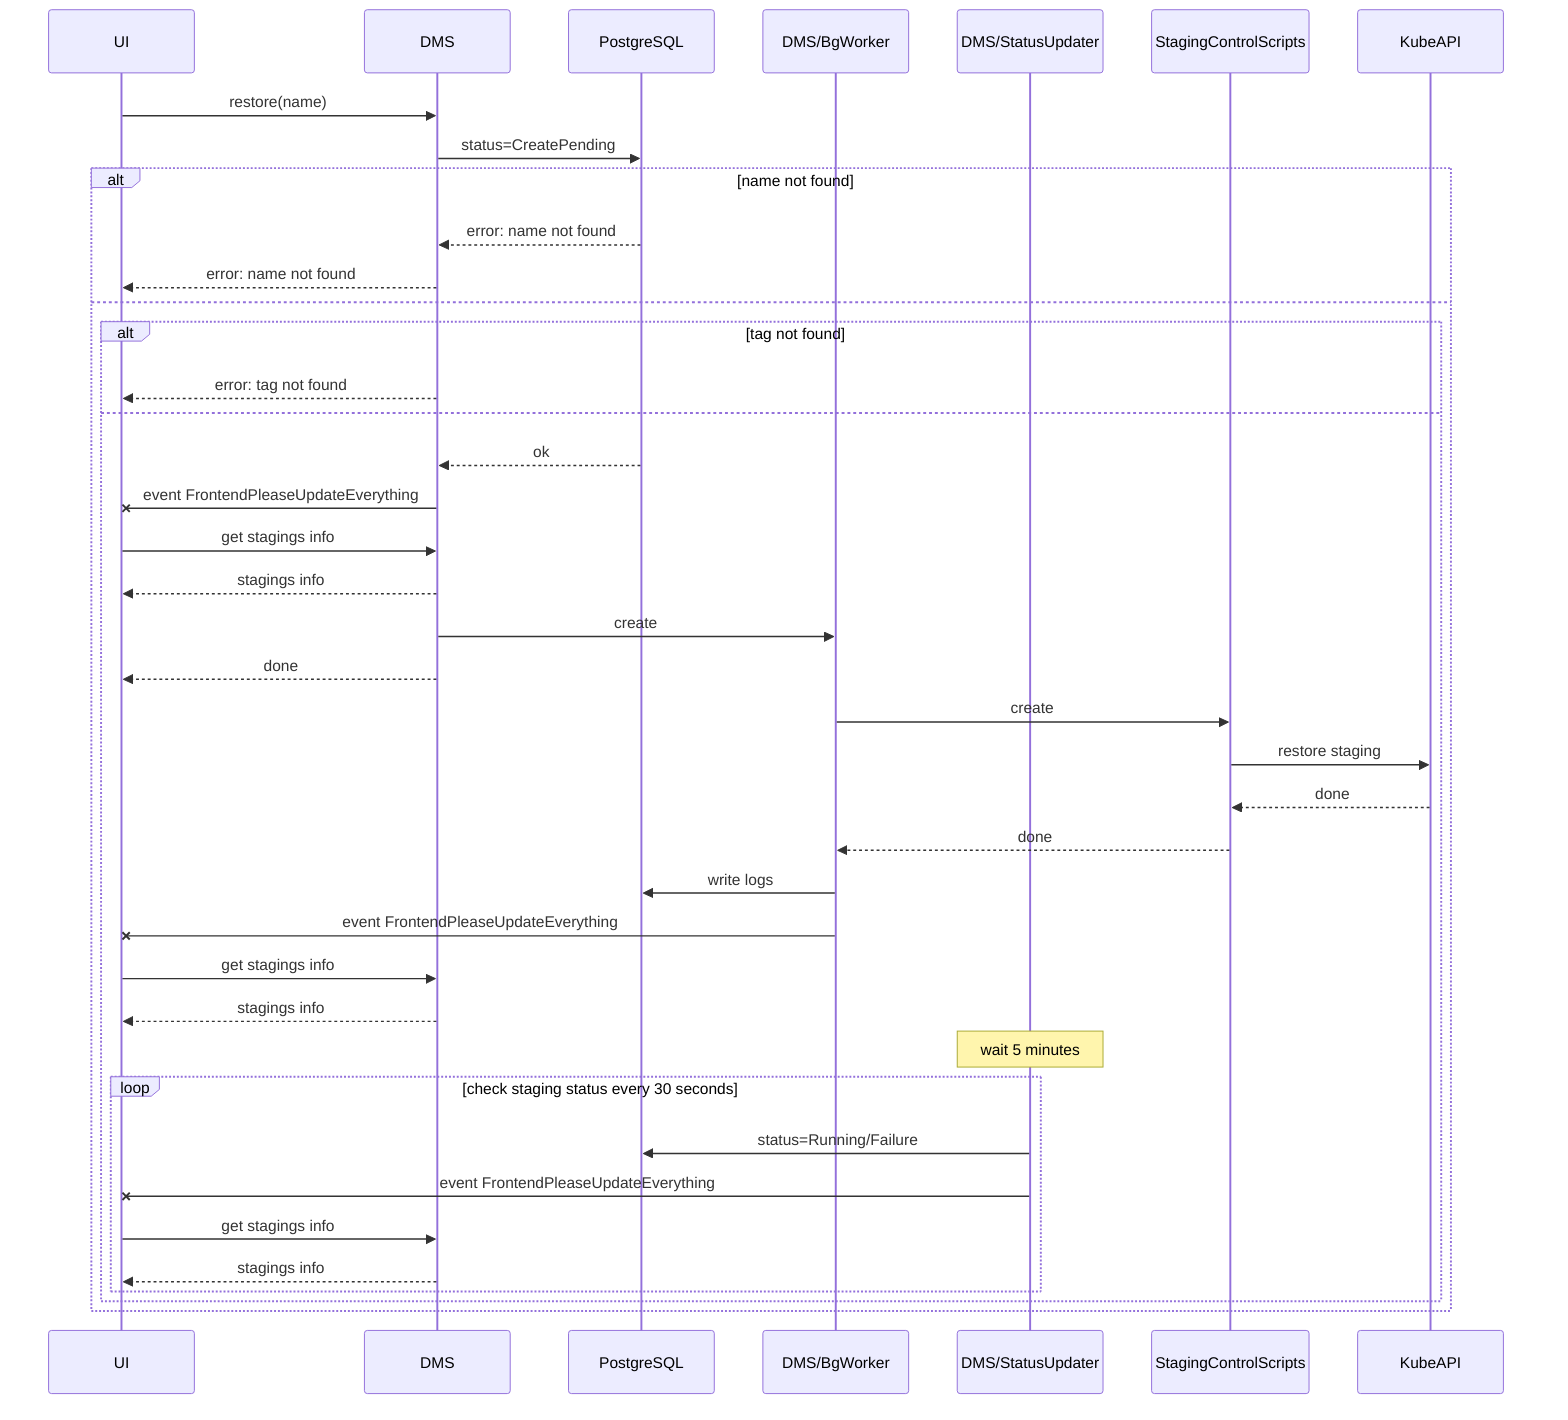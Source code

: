 sequenceDiagram
    participant UI
    participant DMS
    participant PostgreSQL
    participant DMS/BgWorker
    participant DMS/StatusUpdater
    participant StagingControlScripts
    participant KubeAPI
    UI->>DMS: restore(name)
    DMS->>PostgreSQL: status=CreatePending
    alt name not found
        PostgreSQL-->>DMS: error: name not found
        DMS-->>UI: error: name not found
    else
        alt tag not found
            DMS-->>UI: error: tag not found
        else
            PostgreSQL-->>DMS: ok
            DMS-xUI: event FrontendPleaseUpdateEverything
            UI->>DMS: get stagings info
            DMS-->>UI: stagings info
            DMS->>DMS/BgWorker: create
            DMS-->>UI: done
            DMS/BgWorker->>StagingControlScripts: create
            StagingControlScripts->>KubeAPI: restore staging
            KubeAPI-->>StagingControlScripts: done
            StagingControlScripts-->>DMS/BgWorker: done
            DMS/BgWorker->>PostgreSQL: write logs
            DMS/BgWorker-xUI: event FrontendPleaseUpdateEverything
            UI->>DMS: get stagings info
            DMS-->>UI: stagings info
            Note over DMS/StatusUpdater: wait 5 minutes
            loop check staging status every 30 seconds
                DMS/StatusUpdater->>PostgreSQL: status=Running/Failure
                DMS/StatusUpdater-xUI: event FrontendPleaseUpdateEverything
                UI->>DMS: get stagings info
                DMS-->>UI: stagings info
            end
        end
    end